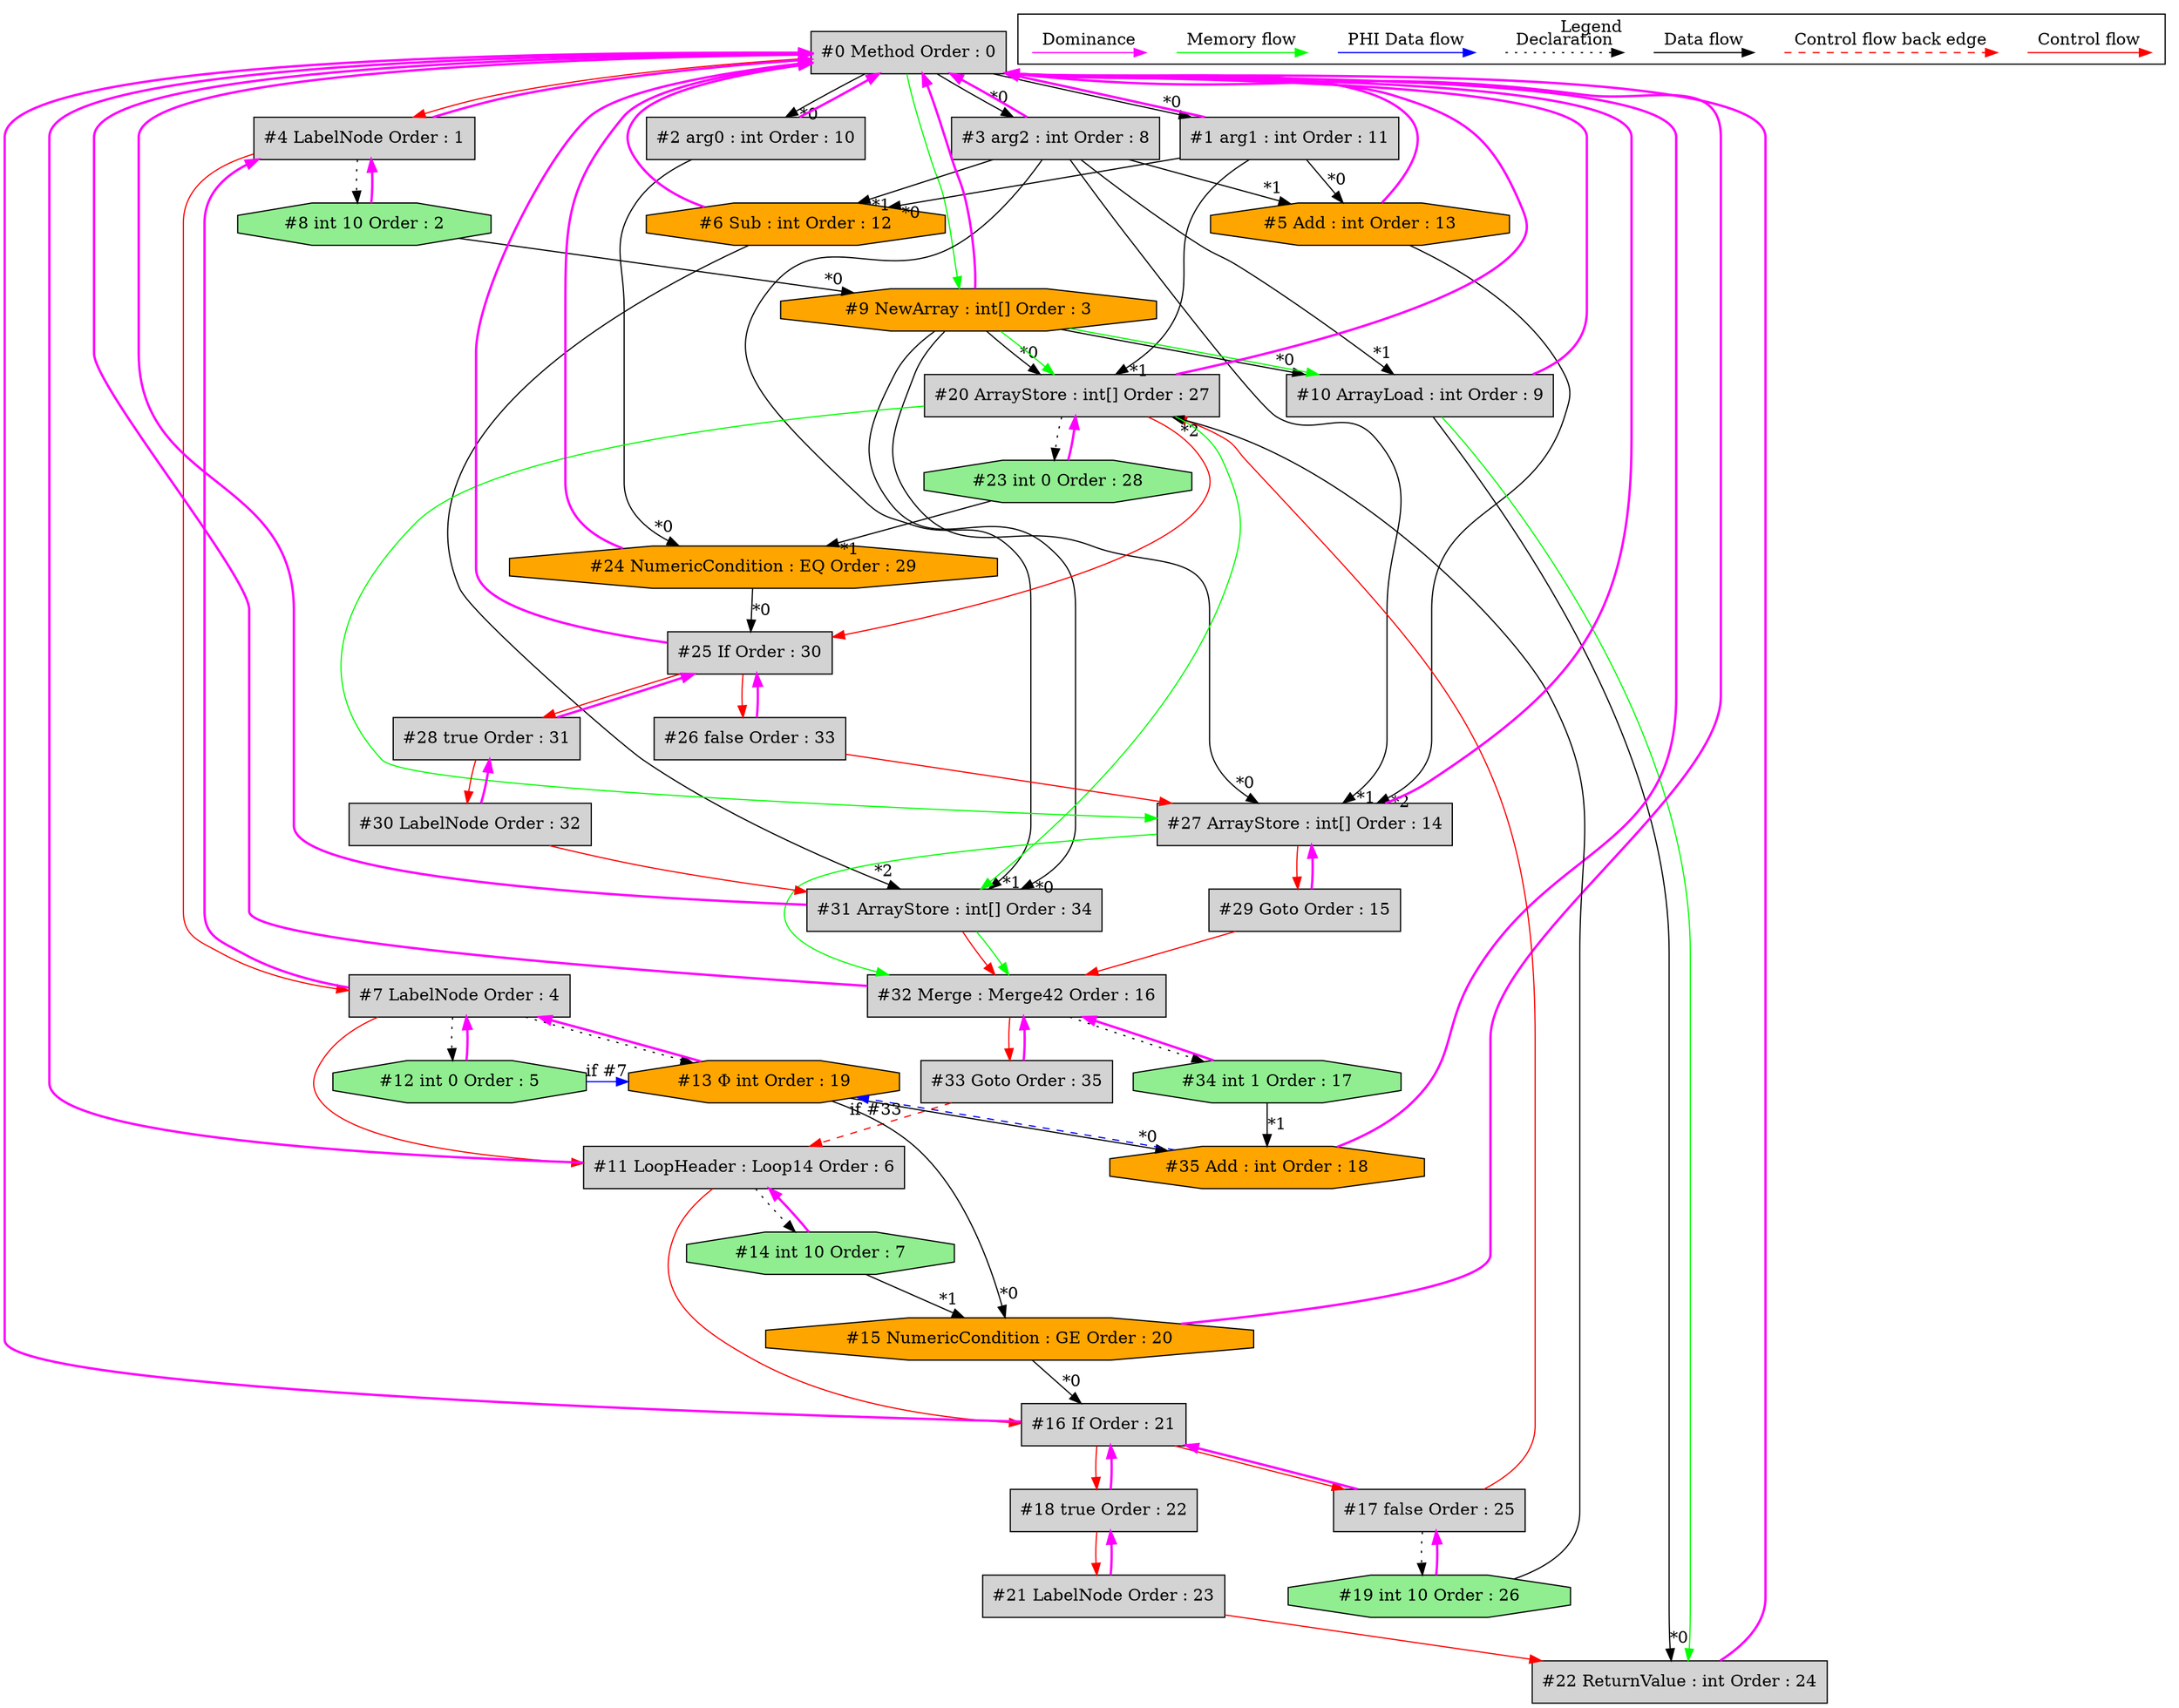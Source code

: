 digraph debugoutput {
 ordering="in";
 node0[label="#0 Method Order : 0",shape=box, fillcolor=lightgrey, style=filled];
 node1[label="#1 arg1 : int Order : 11",shape=box, fillcolor=lightgrey, style=filled];
 node1 -> node0[dir="forward" color="fuchsia" penwidth="2"];
 node0 -> node1[headlabel="*0", labeldistance=2];
 node2[label="#2 arg0 : int Order : 10",shape=box, fillcolor=lightgrey, style=filled];
 node2 -> node0[dir="forward" color="fuchsia" penwidth="2"];
 node0 -> node2[headlabel="*0", labeldistance=2];
 node3[label="#3 arg2 : int Order : 8",shape=box, fillcolor=lightgrey, style=filled];
 node3 -> node0[dir="forward" color="fuchsia" penwidth="2"];
 node0 -> node3[headlabel="*0", labeldistance=2];
 node4[label="#4 LabelNode Order : 1",shape=box, fillcolor=lightgrey, style=filled];
 node4 -> node0[dir="forward" color="fuchsia" penwidth="2"];
 node0 -> node4[labeldistance=2, color=red, fontcolor=red];
 node5[label="#5 Add : int Order : 13",shape=octagon, fillcolor=orange, style=filled];
 node5 -> node0[dir="forward" color="fuchsia" penwidth="2"];
 node1 -> node5[headlabel="*0", labeldistance=2];
 node3 -> node5[headlabel="*1", labeldistance=2];
 node6[label="#6 Sub : int Order : 12",shape=octagon, fillcolor=orange, style=filled];
 node6 -> node0[dir="forward" color="fuchsia" penwidth="2"];
 node1 -> node6[headlabel="*0", labeldistance=2];
 node3 -> node6[headlabel="*1", labeldistance=2];
 node7[label="#7 LabelNode Order : 4",shape=box, fillcolor=lightgrey, style=filled];
 node7 -> node4[dir="forward" color="fuchsia" penwidth="2"];
 node4 -> node7[labeldistance=2, color=red, fontcolor=red];
 node8[label="#8 int 10 Order : 2",shape=octagon, fillcolor=lightgreen, style=filled];
 node8 -> node4[dir="forward" color="fuchsia" penwidth="2"];
 node4 -> node8[style=dotted];
 node9[label="#9 NewArray : int[] Order : 3",shape=octagon, fillcolor=orange, style=filled];
 node9 -> node0[dir="forward" color="fuchsia" penwidth="2"];
 node8 -> node9[headlabel="*0", labeldistance=2];
 node0 -> node9[labeldistance=2, color=green, constraint=false];
 node10[label="#10 ArrayLoad : int Order : 9",shape=box, fillcolor=lightgrey, style=filled];
 node10 -> node0[dir="forward" color="fuchsia" penwidth="2"];
 node9 -> node10[headlabel="*0", labeldistance=2];
 node3 -> node10[headlabel="*1", labeldistance=2];
 node9 -> node10[labeldistance=2, color=green, constraint=false];
 node11[label="#11 LoopHeader : Loop14 Order : 6",shape=box, fillcolor=lightgrey, style=filled];
 node11 -> node0[dir="forward" color="fuchsia" penwidth="2"];
 node7 -> node11[labeldistance=2, color=red, fontcolor=red];
 node33 -> node11[labeldistance=2, color=red, fontcolor=red, style=dashed];
 node12[label="#12 int 0 Order : 5",shape=octagon, fillcolor=lightgreen, style=filled];
 node12 -> node7[dir="forward" color="fuchsia" penwidth="2"];
 node7 -> node12[style=dotted];
 node13[label="#13 Φ int Order : 19",shape=octagon, fillcolor=orange, style=filled];
 node13 -> node7[dir="forward" color="fuchsia" penwidth="2"];
 node7 -> node13[style=dotted];
 node12 -> node13[headlabel="if #7", labeldistance=2, color=blue, constraint=false];
 node35 -> node13[headlabel="if #33", labeldistance=2, color=blue, constraint=false, style=dashed];
 node14[label="#14 int 10 Order : 7",shape=octagon, fillcolor=lightgreen, style=filled];
 node14 -> node11[dir="forward" color="fuchsia" penwidth="2"];
 node11 -> node14[style=dotted];
 node15[label="#15 NumericCondition : GE Order : 20",shape=octagon, fillcolor=orange, style=filled];
 node15 -> node0[dir="forward" color="fuchsia" penwidth="2"];
 node13 -> node15[headlabel="*0", labeldistance=2];
 node14 -> node15[headlabel="*1", labeldistance=2];
 node16[label="#16 If Order : 21",shape=box, fillcolor=lightgrey, style=filled];
 node16 -> node0[dir="forward" color="fuchsia" penwidth="2"];
 node15 -> node16[headlabel="*0", labeldistance=2];
 node11 -> node16[labeldistance=2, color=red, fontcolor=red];
 node17[label="#17 false Order : 25",shape=box, fillcolor=lightgrey, style=filled];
 node17 -> node16[dir="forward" color="fuchsia" penwidth="2"];
 node16 -> node17[labeldistance=2, color=red, fontcolor=red];
 node18[label="#18 true Order : 22",shape=box, fillcolor=lightgrey, style=filled];
 node18 -> node16[dir="forward" color="fuchsia" penwidth="2"];
 node16 -> node18[labeldistance=2, color=red, fontcolor=red];
 node19[label="#19 int 10 Order : 26",shape=octagon, fillcolor=lightgreen, style=filled];
 node19 -> node17[dir="forward" color="fuchsia" penwidth="2"];
 node17 -> node19[style=dotted];
 node20[label="#20 ArrayStore : int[] Order : 27",shape=box, fillcolor=lightgrey, style=filled];
 node20 -> node0[dir="forward" color="fuchsia" penwidth="2"];
 node9 -> node20[headlabel="*0", labeldistance=2];
 node1 -> node20[headlabel="*1", labeldistance=2];
 node19 -> node20[headlabel="*2", labeldistance=2];
 node9 -> node20[labeldistance=2, color=green, constraint=false];
 node17 -> node20[labeldistance=2, color=red, fontcolor=red];
 node21[label="#21 LabelNode Order : 23",shape=box, fillcolor=lightgrey, style=filled];
 node21 -> node18[dir="forward" color="fuchsia" penwidth="2"];
 node18 -> node21[labeldistance=2, color=red, fontcolor=red];
 node22[label="#22 ReturnValue : int Order : 24",shape=box, fillcolor=lightgrey, style=filled];
 node22 -> node0[dir="forward" color="fuchsia" penwidth="2"];
 node10 -> node22[headlabel="*0", labeldistance=2];
 node21 -> node22[labeldistance=2, color=red, fontcolor=red];
 node10 -> node22[labeldistance=2, color=green, constraint=false];
 node23[label="#23 int 0 Order : 28",shape=octagon, fillcolor=lightgreen, style=filled];
 node23 -> node20[dir="forward" color="fuchsia" penwidth="2"];
 node20 -> node23[style=dotted];
 node24[label="#24 NumericCondition : EQ Order : 29",shape=octagon, fillcolor=orange, style=filled];
 node24 -> node0[dir="forward" color="fuchsia" penwidth="2"];
 node2 -> node24[headlabel="*0", labeldistance=2];
 node23 -> node24[headlabel="*1", labeldistance=2];
 node25[label="#25 If Order : 30",shape=box, fillcolor=lightgrey, style=filled];
 node25 -> node0[dir="forward" color="fuchsia" penwidth="2"];
 node24 -> node25[headlabel="*0", labeldistance=2];
 node20 -> node25[labeldistance=2, color=red, fontcolor=red];
 node26[label="#26 false Order : 33",shape=box, fillcolor=lightgrey, style=filled];
 node26 -> node25[dir="forward" color="fuchsia" penwidth="2"];
 node25 -> node26[labeldistance=2, color=red, fontcolor=red];
 node27[label="#27 ArrayStore : int[] Order : 14",shape=box, fillcolor=lightgrey, style=filled];
 node27 -> node0[dir="forward" color="fuchsia" penwidth="2"];
 node9 -> node27[headlabel="*0", labeldistance=2];
 node3 -> node27[headlabel="*1", labeldistance=2];
 node5 -> node27[headlabel="*2", labeldistance=2];
 node20 -> node27[labeldistance=2, color=green, constraint=false];
 node26 -> node27[labeldistance=2, color=red, fontcolor=red];
 node28[label="#28 true Order : 31",shape=box, fillcolor=lightgrey, style=filled];
 node28 -> node25[dir="forward" color="fuchsia" penwidth="2"];
 node25 -> node28[labeldistance=2, color=red, fontcolor=red];
 node29[label="#29 Goto Order : 15",shape=box, fillcolor=lightgrey, style=filled];
 node29 -> node27[dir="forward" color="fuchsia" penwidth="2"];
 node27 -> node29[labeldistance=2, color=red, fontcolor=red];
 node30[label="#30 LabelNode Order : 32",shape=box, fillcolor=lightgrey, style=filled];
 node30 -> node28[dir="forward" color="fuchsia" penwidth="2"];
 node28 -> node30[labeldistance=2, color=red, fontcolor=red];
 node31[label="#31 ArrayStore : int[] Order : 34",shape=box, fillcolor=lightgrey, style=filled];
 node31 -> node0[dir="forward" color="fuchsia" penwidth="2"];
 node9 -> node31[headlabel="*0", labeldistance=2];
 node3 -> node31[headlabel="*1", labeldistance=2];
 node6 -> node31[headlabel="*2", labeldistance=2];
 node20 -> node31[labeldistance=2, color=green, constraint=false];
 node30 -> node31[labeldistance=2, color=red, fontcolor=red];
 node32[label="#32 Merge : Merge42 Order : 16",shape=box, fillcolor=lightgrey, style=filled];
 node32 -> node0[dir="forward" color="fuchsia" penwidth="2"];
 node29 -> node32[labeldistance=2, color=red, fontcolor=red];
 node31 -> node32[labeldistance=2, color=red, fontcolor=red];
 node27 -> node32[labeldistance=2, color=green, constraint=false];
 node31 -> node32[labeldistance=2, color=green, constraint=false];
 node33[label="#33 Goto Order : 35",shape=box, fillcolor=lightgrey, style=filled];
 node33 -> node32[dir="forward" color="fuchsia" penwidth="2"];
 node32 -> node33[labeldistance=2, color=red, fontcolor=red];
 node34[label="#34 int 1 Order : 17",shape=octagon, fillcolor=lightgreen, style=filled];
 node34 -> node32[dir="forward" color="fuchsia" penwidth="2"];
 node32 -> node34[style=dotted];
 node35[label="#35 Add : int Order : 18",shape=octagon, fillcolor=orange, style=filled];
 node35 -> node0[dir="forward" color="fuchsia" penwidth="2"];
 node13 -> node35[headlabel="*0", labeldistance=2];
 node34 -> node35[headlabel="*1", labeldistance=2];
 subgraph cluster_000 {
  label = "Legend";
  node [shape=point]
  {
   rank=same;
   c0 [style = invis];
   c1 [style = invis];
   c2 [style = invis];
   c3 [style = invis];
   d0 [style = invis];
   d1 [style = invis];
   d2 [style = invis];
   d3 [style = invis];
   d4 [style = invis];
   d5 [style = invis];
   d6 [style = invis];
   d7 [style = invis];
   d8 [style = invis];
   d9 [style = invis];
  }
  c0 -> c1 [label="Control flow", style=solid, color=red]
  c2 -> c3 [label="Control flow back edge", style=dashed, color=red]
  d0 -> d1 [label="Data flow"]
  d2 -> d3 [label="Declaration", style=dotted]
  d4 -> d5 [label="PHI Data flow", color=blue]
  d6 -> d7 [label="Memory flow", color=green]
  d8 -> d9 [label="Dominance", color=fuchsia, style=solid]
 }

}
